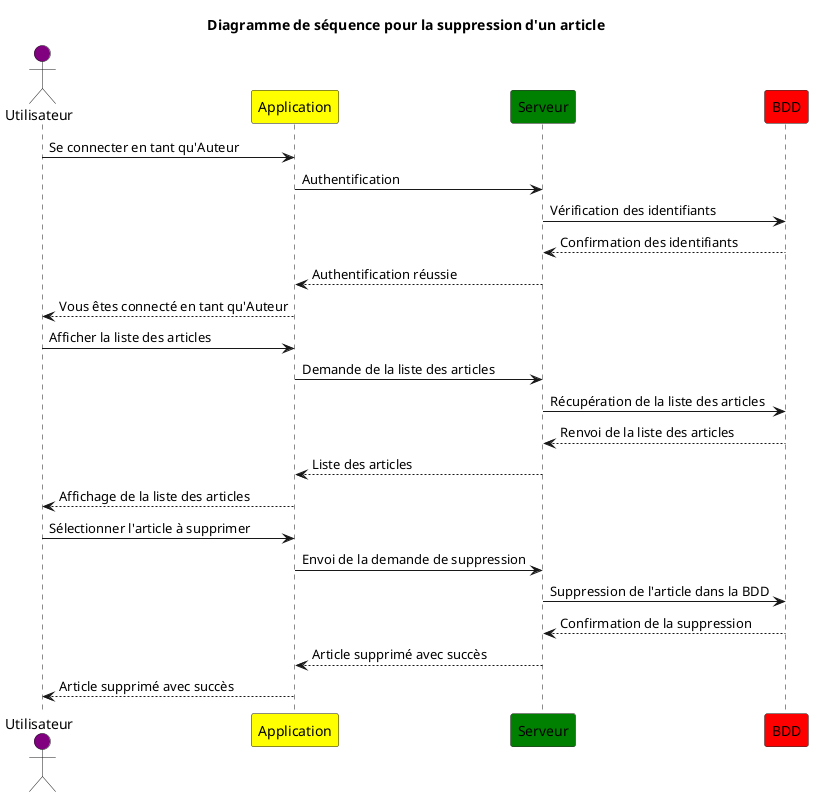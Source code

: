 @startuml SuppressionArticle
title "Diagramme de séquence pour la suppression d'un article"

actor Utilisateur as U #Purple 
participant Application as A #Yellow 
participant Serveur as S #Green 
participant BDD as Db #Red 

U -> A : Se connecter en tant qu'Auteur
A -> S : Authentification 
S -> Db : Vérification des identifiants 
Db --> S : Confirmation des identifiants
S --> A : Authentification réussie
A --> U : Vous êtes connecté en tant qu'Auteur
U -> A : Afficher la liste des articles
A -> S : Demande de la liste des articles
S -> Db : Récupération de la liste des articles
Db --> S : Renvoi de la liste des articles
S --> A : Liste des articles
A --> U : Affichage de la liste des articles
U -> A : Sélectionner l'article à supprimer
A -> S : Envoi de la demande de suppression
S -> Db : Suppression de l'article dans la BDD
Db --> S : Confirmation de la suppression
S --> A : Article supprimé avec succès
A --> U : Article supprimé avec succès

@enduml  